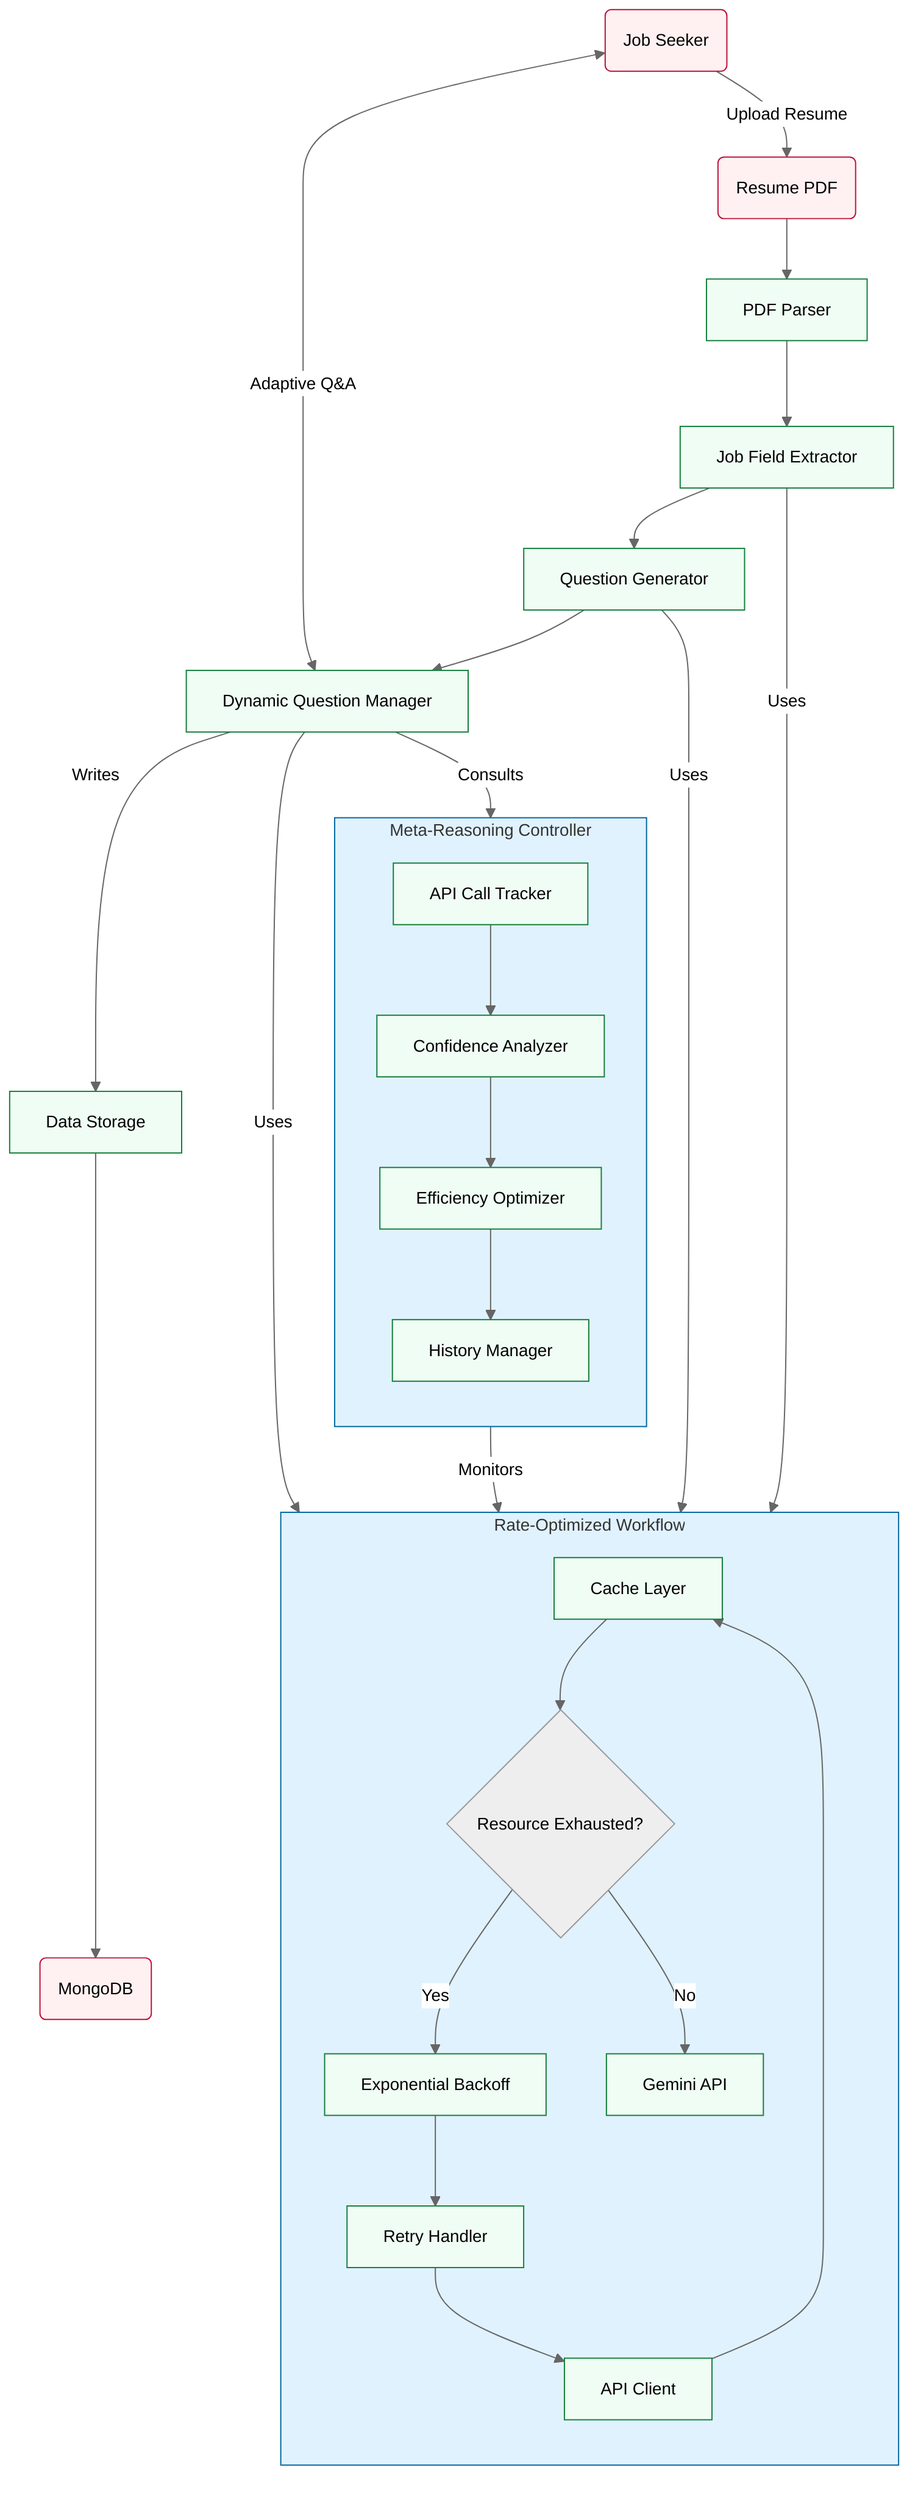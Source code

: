 ---
config:
  theme: neutral
  themeVariables:
    fontSize: 14px
---
flowchart TD
 subgraph MetaReasoning["Meta-Reasoning Controller"]
    direction TB
        M2["Confidence Analyzer"]
        M1["API Call Tracker"]
        M3["Efficiency Optimizer"]
        M4["History Manager"]
  end
 subgraph APIGateway["Rate-Optimized Workflow"]
    direction TB
        A2["Cache Layer"]
        A1["API Client"]
        A3{"Resource Exhausted?"}
        A4["Exponential Backoff"]
        A5["Retry Handler"]
        A6["Gemini API"]
  end
    A("Resume PDF") --> B["PDF Parser"]
    B --> C["Job Field Extractor"]
    C --> D["Question Generator"]
    D --> E["Dynamic Question Manager"]
    F["Data Storage"] --> G("MongoDB")
    M1 --> M2
    M2 --> M3
    M3 --> M4
    A1 --> A2
    A2 --> A3
    A3 -- Yes --> A4
    A4 --> A5
    A5 --> A1
    A3 -- No --> A6
    User("Job Seeker") -- Upload Resume --> A
    User <-- Adaptive Q&A --> E
    C -- Uses --> APIGateway
    D -- Uses --> APIGateway
    E -- Consults --> MetaReasoning
    MetaReasoning -- Monitors --> APIGateway
    E -- Uses --> APIGateway
    E -- Writes --> F
     A:::data
     B:::process
     C:::process
     D:::process
     E:::process
     F:::process
     G:::data
     M1:::process
     M2:::process
     M3:::process
     M4:::process
     A1:::process
     A2:::process
     A4:::process
     A5:::process
     A6:::process
     User:::data
     APIGateway:::box
     MetaReasoning:::box
    classDef box fill:#e0f2fe,stroke:#0369a1
    classDef process fill:#f0fdf4,stroke:#15803d
    classDef data fill:#fff1f2,stroke:#be123c
